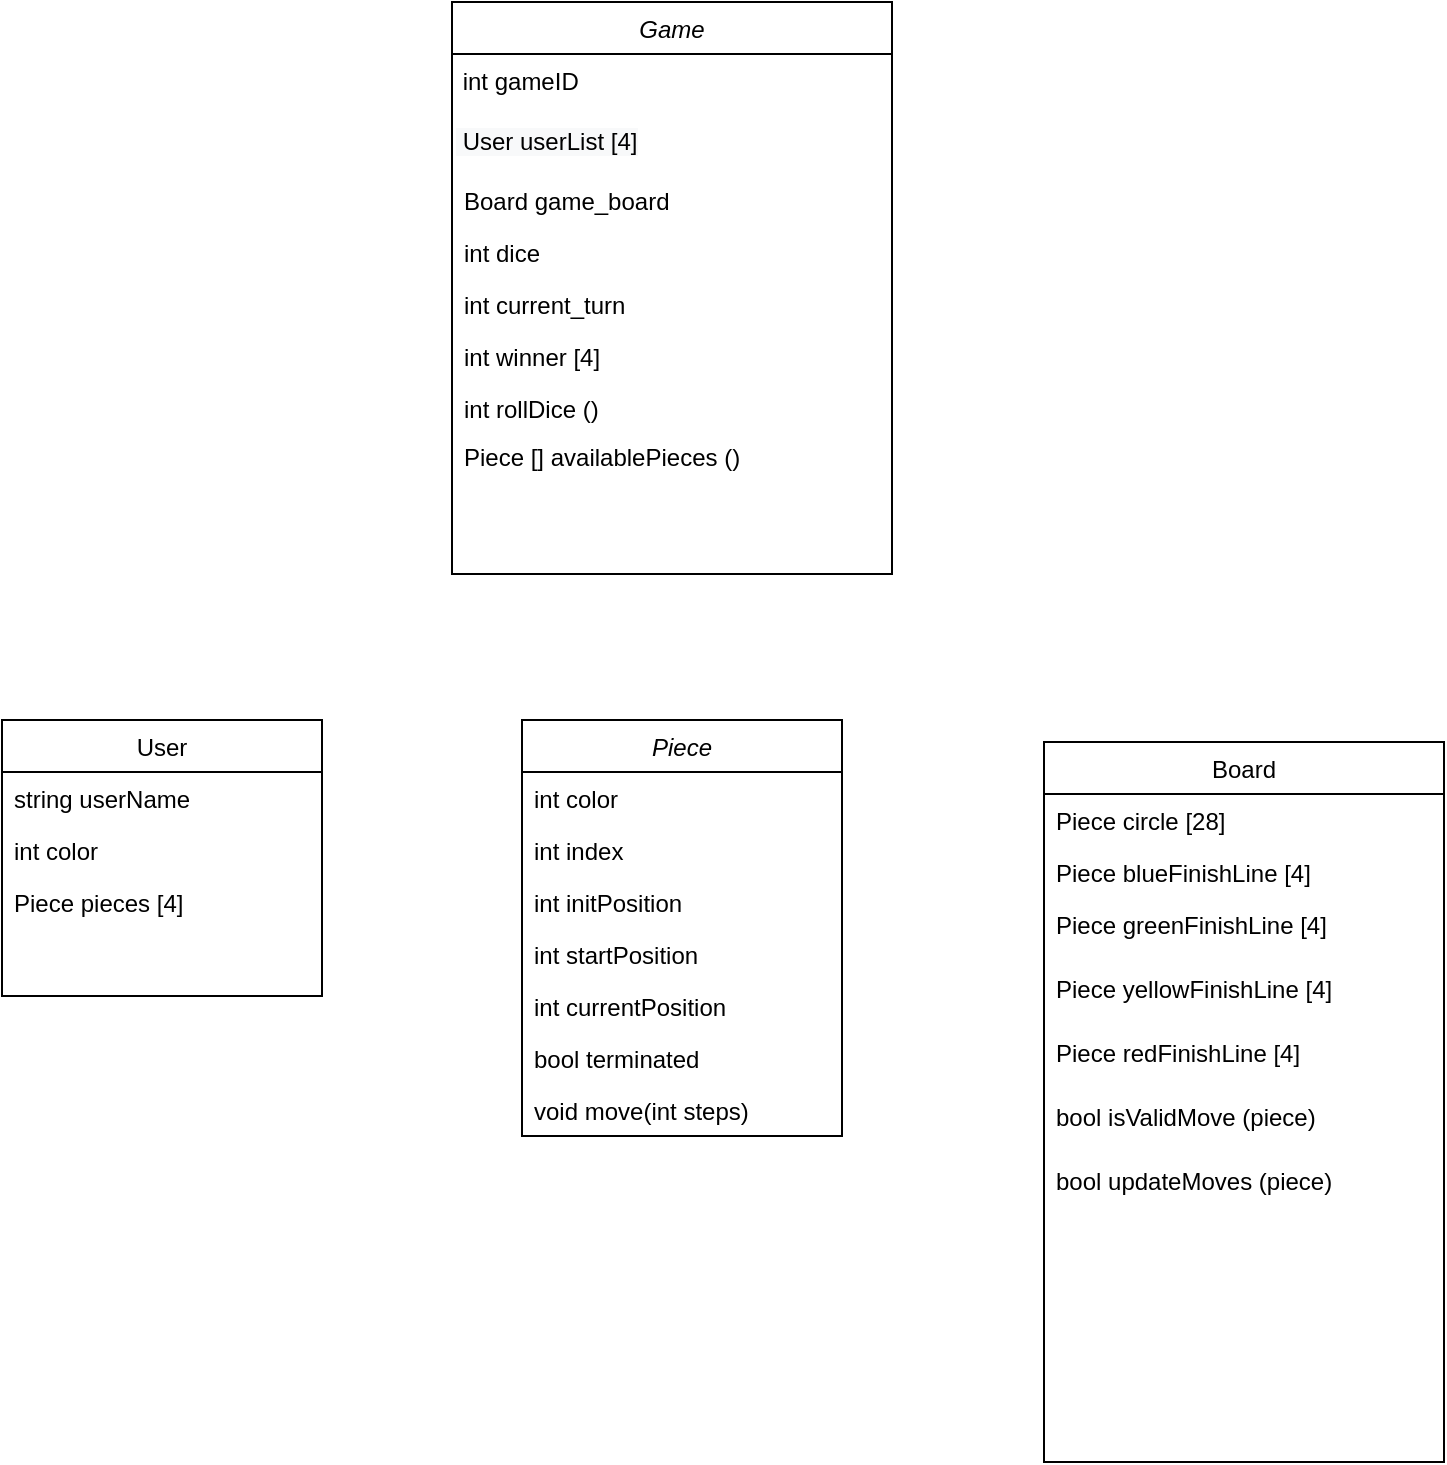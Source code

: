 <mxfile version="13.10.0" type="google"><diagram id="KxmI-vBMUc7UGvXQCGzC" name="Page-1"><mxGraphModel dx="1426" dy="826" grid="1" gridSize="10" guides="1" tooltips="1" connect="1" arrows="1" fold="1" page="1" pageScale="1" pageWidth="850" pageHeight="1100" math="0" shadow="0"><root><mxCell id="0"/><mxCell id="1" parent="0"/><mxCell id="MkfWEIeaLIuK848RU39d-1" value="Piece" style="swimlane;fontStyle=2;align=center;verticalAlign=top;childLayout=stackLayout;horizontal=1;startSize=26;horizontalStack=0;resizeParent=1;resizeLast=0;collapsible=1;marginBottom=0;rounded=0;shadow=0;strokeWidth=1;" vertex="1" parent="1"><mxGeometry x="320" y="479" width="160" height="208" as="geometry"><mxRectangle x="230" y="140" width="160" height="26" as="alternateBounds"/></mxGeometry></mxCell><mxCell id="MkfWEIeaLIuK848RU39d-2" value="int color" style="text;align=left;verticalAlign=top;spacingLeft=4;spacingRight=4;overflow=hidden;rotatable=0;points=[[0,0.5],[1,0.5]];portConstraint=eastwest;" vertex="1" parent="MkfWEIeaLIuK848RU39d-1"><mxGeometry y="26" width="160" height="26" as="geometry"/></mxCell><mxCell id="MkfWEIeaLIuK848RU39d-3" value="int index" style="text;align=left;verticalAlign=top;spacingLeft=4;spacingRight=4;overflow=hidden;rotatable=0;points=[[0,0.5],[1,0.5]];portConstraint=eastwest;rounded=0;shadow=0;html=0;" vertex="1" parent="MkfWEIeaLIuK848RU39d-1"><mxGeometry y="52" width="160" height="26" as="geometry"/></mxCell><mxCell id="MkfWEIeaLIuK848RU39d-4" value="int initPosition" style="text;align=left;verticalAlign=top;spacingLeft=4;spacingRight=4;overflow=hidden;rotatable=0;points=[[0,0.5],[1,0.5]];portConstraint=eastwest;rounded=0;shadow=0;html=0;" vertex="1" parent="MkfWEIeaLIuK848RU39d-1"><mxGeometry y="78" width="160" height="26" as="geometry"/></mxCell><mxCell id="MkfWEIeaLIuK848RU39d-5" value="int startPosition" style="text;align=left;verticalAlign=top;spacingLeft=4;spacingRight=4;overflow=hidden;rotatable=0;points=[[0,0.5],[1,0.5]];portConstraint=eastwest;rounded=0;shadow=0;html=0;" vertex="1" parent="MkfWEIeaLIuK848RU39d-1"><mxGeometry y="104" width="160" height="26" as="geometry"/></mxCell><mxCell id="MkfWEIeaLIuK848RU39d-6" value="int currentPosition" style="text;align=left;verticalAlign=top;spacingLeft=4;spacingRight=4;overflow=hidden;rotatable=0;points=[[0,0.5],[1,0.5]];portConstraint=eastwest;rounded=0;shadow=0;html=0;" vertex="1" parent="MkfWEIeaLIuK848RU39d-1"><mxGeometry y="130" width="160" height="26" as="geometry"/></mxCell><mxCell id="MkfWEIeaLIuK848RU39d-7" value="bool terminated" style="text;align=left;verticalAlign=top;spacingLeft=4;spacingRight=4;overflow=hidden;rotatable=0;points=[[0,0.5],[1,0.5]];portConstraint=eastwest;rounded=0;shadow=0;html=0;" vertex="1" parent="MkfWEIeaLIuK848RU39d-1"><mxGeometry y="156" width="160" height="26" as="geometry"/></mxCell><mxCell id="MkfWEIeaLIuK848RU39d-8" value="void move(int steps)" style="text;align=left;verticalAlign=top;spacingLeft=4;spacingRight=4;overflow=hidden;rotatable=0;points=[[0,0.5],[1,0.5]];portConstraint=eastwest;rounded=0;shadow=0;html=0;" vertex="1" parent="MkfWEIeaLIuK848RU39d-1"><mxGeometry y="182" width="160" height="26" as="geometry"/></mxCell><mxCell id="MkfWEIeaLIuK848RU39d-9" value="User" style="swimlane;fontStyle=0;align=center;verticalAlign=top;childLayout=stackLayout;horizontal=1;startSize=26;horizontalStack=0;resizeParent=1;resizeLast=0;collapsible=1;marginBottom=0;rounded=0;shadow=0;strokeWidth=1;" vertex="1" parent="1"><mxGeometry x="60" y="479" width="160" height="138" as="geometry"><mxRectangle x="130" y="380" width="160" height="26" as="alternateBounds"/></mxGeometry></mxCell><mxCell id="MkfWEIeaLIuK848RU39d-10" value="string userName" style="text;align=left;verticalAlign=top;spacingLeft=4;spacingRight=4;overflow=hidden;rotatable=0;points=[[0,0.5],[1,0.5]];portConstraint=eastwest;" vertex="1" parent="MkfWEIeaLIuK848RU39d-9"><mxGeometry y="26" width="160" height="26" as="geometry"/></mxCell><mxCell id="MkfWEIeaLIuK848RU39d-11" value="int color" style="text;align=left;verticalAlign=top;spacingLeft=4;spacingRight=4;overflow=hidden;rotatable=0;points=[[0,0.5],[1,0.5]];portConstraint=eastwest;rounded=0;shadow=0;html=0;" vertex="1" parent="MkfWEIeaLIuK848RU39d-9"><mxGeometry y="52" width="160" height="26" as="geometry"/></mxCell><mxCell id="MkfWEIeaLIuK848RU39d-12" value="Piece pieces [4]" style="text;align=left;verticalAlign=top;spacingLeft=4;spacingRight=4;overflow=hidden;rotatable=0;points=[[0,0.5],[1,0.5]];portConstraint=eastwest;rounded=0;shadow=0;html=0;" vertex="1" parent="MkfWEIeaLIuK848RU39d-9"><mxGeometry y="78" width="160" height="26" as="geometry"/></mxCell><mxCell id="MkfWEIeaLIuK848RU39d-13" value="Board" style="swimlane;fontStyle=0;align=center;verticalAlign=top;childLayout=stackLayout;horizontal=1;startSize=26;horizontalStack=0;resizeParent=1;resizeLast=0;collapsible=1;marginBottom=0;rounded=0;shadow=0;strokeWidth=1;" vertex="1" parent="1"><mxGeometry x="581" y="490" width="200" height="360" as="geometry"><mxRectangle x="550" y="140" width="160" height="26" as="alternateBounds"/></mxGeometry></mxCell><mxCell id="MkfWEIeaLIuK848RU39d-14" value="Piece circle [28]&#10;" style="text;align=left;verticalAlign=top;spacingLeft=4;spacingRight=4;overflow=hidden;rotatable=0;points=[[0,0.5],[1,0.5]];portConstraint=eastwest;" vertex="1" parent="MkfWEIeaLIuK848RU39d-13"><mxGeometry y="26" width="200" height="26" as="geometry"/></mxCell><mxCell id="MkfWEIeaLIuK848RU39d-15" value="Piece blueFinishLine [4]&#10;" style="text;align=left;verticalAlign=top;spacingLeft=4;spacingRight=4;overflow=hidden;rotatable=0;points=[[0,0.5],[1,0.5]];portConstraint=eastwest;" vertex="1" parent="MkfWEIeaLIuK848RU39d-13"><mxGeometry y="52" width="200" height="26" as="geometry"/></mxCell><mxCell id="MkfWEIeaLIuK848RU39d-16" value="Piece greenFinishLine [4]&#10;" style="text;align=left;verticalAlign=top;spacingLeft=4;spacingRight=4;overflow=hidden;rotatable=0;points=[[0,0.5],[1,0.5]];portConstraint=eastwest;" vertex="1" parent="MkfWEIeaLIuK848RU39d-13"><mxGeometry y="78" width="200" height="32" as="geometry"/></mxCell><mxCell id="MkfWEIeaLIuK848RU39d-17" value="Piece yellowFinishLine [4]&#10;" style="text;align=left;verticalAlign=top;spacingLeft=4;spacingRight=4;overflow=hidden;rotatable=0;points=[[0,0.5],[1,0.5]];portConstraint=eastwest;" vertex="1" parent="MkfWEIeaLIuK848RU39d-13"><mxGeometry y="110" width="200" height="32" as="geometry"/></mxCell><mxCell id="MkfWEIeaLIuK848RU39d-18" value="Piece redFinishLine [4]&#10;" style="text;align=left;verticalAlign=top;spacingLeft=4;spacingRight=4;overflow=hidden;rotatable=0;points=[[0,0.5],[1,0.5]];portConstraint=eastwest;" vertex="1" parent="MkfWEIeaLIuK848RU39d-13"><mxGeometry y="142" width="200" height="32" as="geometry"/></mxCell><mxCell id="MkfWEIeaLIuK848RU39d-19" value="bool isValidMove (piece)" style="text;align=left;verticalAlign=top;spacingLeft=4;spacingRight=4;overflow=hidden;rotatable=0;points=[[0,0.5],[1,0.5]];portConstraint=eastwest;" vertex="1" parent="MkfWEIeaLIuK848RU39d-13"><mxGeometry y="174" width="200" height="32" as="geometry"/></mxCell><mxCell id="MkfWEIeaLIuK848RU39d-20" value="bool updateMoves (piece)" style="text;align=left;verticalAlign=top;spacingLeft=4;spacingRight=4;overflow=hidden;rotatable=0;points=[[0,0.5],[1,0.5]];portConstraint=eastwest;" vertex="1" parent="MkfWEIeaLIuK848RU39d-13"><mxGeometry y="206" width="200" height="32" as="geometry"/></mxCell><mxCell id="MkfWEIeaLIuK848RU39d-21" value="Game" style="swimlane;fontStyle=2;align=center;verticalAlign=top;childLayout=stackLayout;horizontal=1;startSize=26;horizontalStack=0;resizeParent=1;resizeLast=0;collapsible=1;marginBottom=0;rounded=0;shadow=0;strokeWidth=1;" vertex="1" parent="1"><mxGeometry x="285" y="120" width="220" height="286" as="geometry"><mxRectangle x="230" y="140" width="160" height="26" as="alternateBounds"/></mxGeometry></mxCell><mxCell id="MkfWEIeaLIuK848RU39d-22" value="&lt;font face=&quot;helvetica&quot;&gt;&amp;nbsp;int gameID&lt;/font&gt;" style="text;whiteSpace=wrap;html=1;" vertex="1" parent="MkfWEIeaLIuK848RU39d-21"><mxGeometry y="26" width="220" height="30" as="geometry"/></mxCell><mxCell id="MkfWEIeaLIuK848RU39d-23" value="&lt;span style=&quot;color: rgb(0 , 0 , 0) ; font-family: &amp;#34;helvetica&amp;#34; ; font-size: 12px ; font-style: normal ; font-weight: 400 ; letter-spacing: normal ; text-align: left ; text-indent: 0px ; text-transform: none ; word-spacing: 0px ; background-color: rgb(248 , 249 , 250) ; display: inline ; float: none&quot;&gt;&amp;nbsp;User userList [4]&lt;/span&gt;" style="text;whiteSpace=wrap;html=1;" vertex="1" parent="MkfWEIeaLIuK848RU39d-21"><mxGeometry y="56" width="220" height="30" as="geometry"/></mxCell><mxCell id="MkfWEIeaLIuK848RU39d-24" value="Board game_board" style="text;align=left;verticalAlign=top;spacingLeft=4;spacingRight=4;overflow=hidden;rotatable=0;points=[[0,0.5],[1,0.5]];portConstraint=eastwest;" vertex="1" parent="MkfWEIeaLIuK848RU39d-21"><mxGeometry y="86" width="220" height="26" as="geometry"/></mxCell><mxCell id="MkfWEIeaLIuK848RU39d-25" value="int dice" style="text;align=left;verticalAlign=top;spacingLeft=4;spacingRight=4;overflow=hidden;rotatable=0;points=[[0,0.5],[1,0.5]];portConstraint=eastwest;rounded=0;shadow=0;html=0;" vertex="1" parent="MkfWEIeaLIuK848RU39d-21"><mxGeometry y="112" width="220" height="26" as="geometry"/></mxCell><mxCell id="MkfWEIeaLIuK848RU39d-26" value="int current_turn" style="text;align=left;verticalAlign=top;spacingLeft=4;spacingRight=4;overflow=hidden;rotatable=0;points=[[0,0.5],[1,0.5]];portConstraint=eastwest;rounded=0;shadow=0;html=0;" vertex="1" parent="MkfWEIeaLIuK848RU39d-21"><mxGeometry y="138" width="220" height="26" as="geometry"/></mxCell><mxCell id="MkfWEIeaLIuK848RU39d-27" value="int winner [4]" style="text;align=left;verticalAlign=top;spacingLeft=4;spacingRight=4;overflow=hidden;rotatable=0;points=[[0,0.5],[1,0.5]];portConstraint=eastwest;rounded=0;shadow=0;html=0;" vertex="1" parent="MkfWEIeaLIuK848RU39d-21"><mxGeometry y="164" width="220" height="26" as="geometry"/></mxCell><mxCell id="MkfWEIeaLIuK848RU39d-28" value="int rollDice ()" style="text;align=left;verticalAlign=top;spacingLeft=4;spacingRight=4;overflow=hidden;rotatable=0;points=[[0,0.5],[1,0.5]];portConstraint=eastwest;rounded=0;shadow=0;html=0;" vertex="1" parent="MkfWEIeaLIuK848RU39d-21"><mxGeometry y="190" width="220" height="24" as="geometry"/></mxCell><mxCell id="MkfWEIeaLIuK848RU39d-29" value="Piece [] availablePieces ()" style="text;align=left;verticalAlign=top;spacingLeft=4;spacingRight=4;overflow=hidden;rotatable=0;points=[[0,0.5],[1,0.5]];portConstraint=eastwest;rounded=0;shadow=0;html=0;" vertex="1" parent="MkfWEIeaLIuK848RU39d-21"><mxGeometry y="214" width="220" height="26" as="geometry"/></mxCell></root></mxGraphModel></diagram></mxfile>